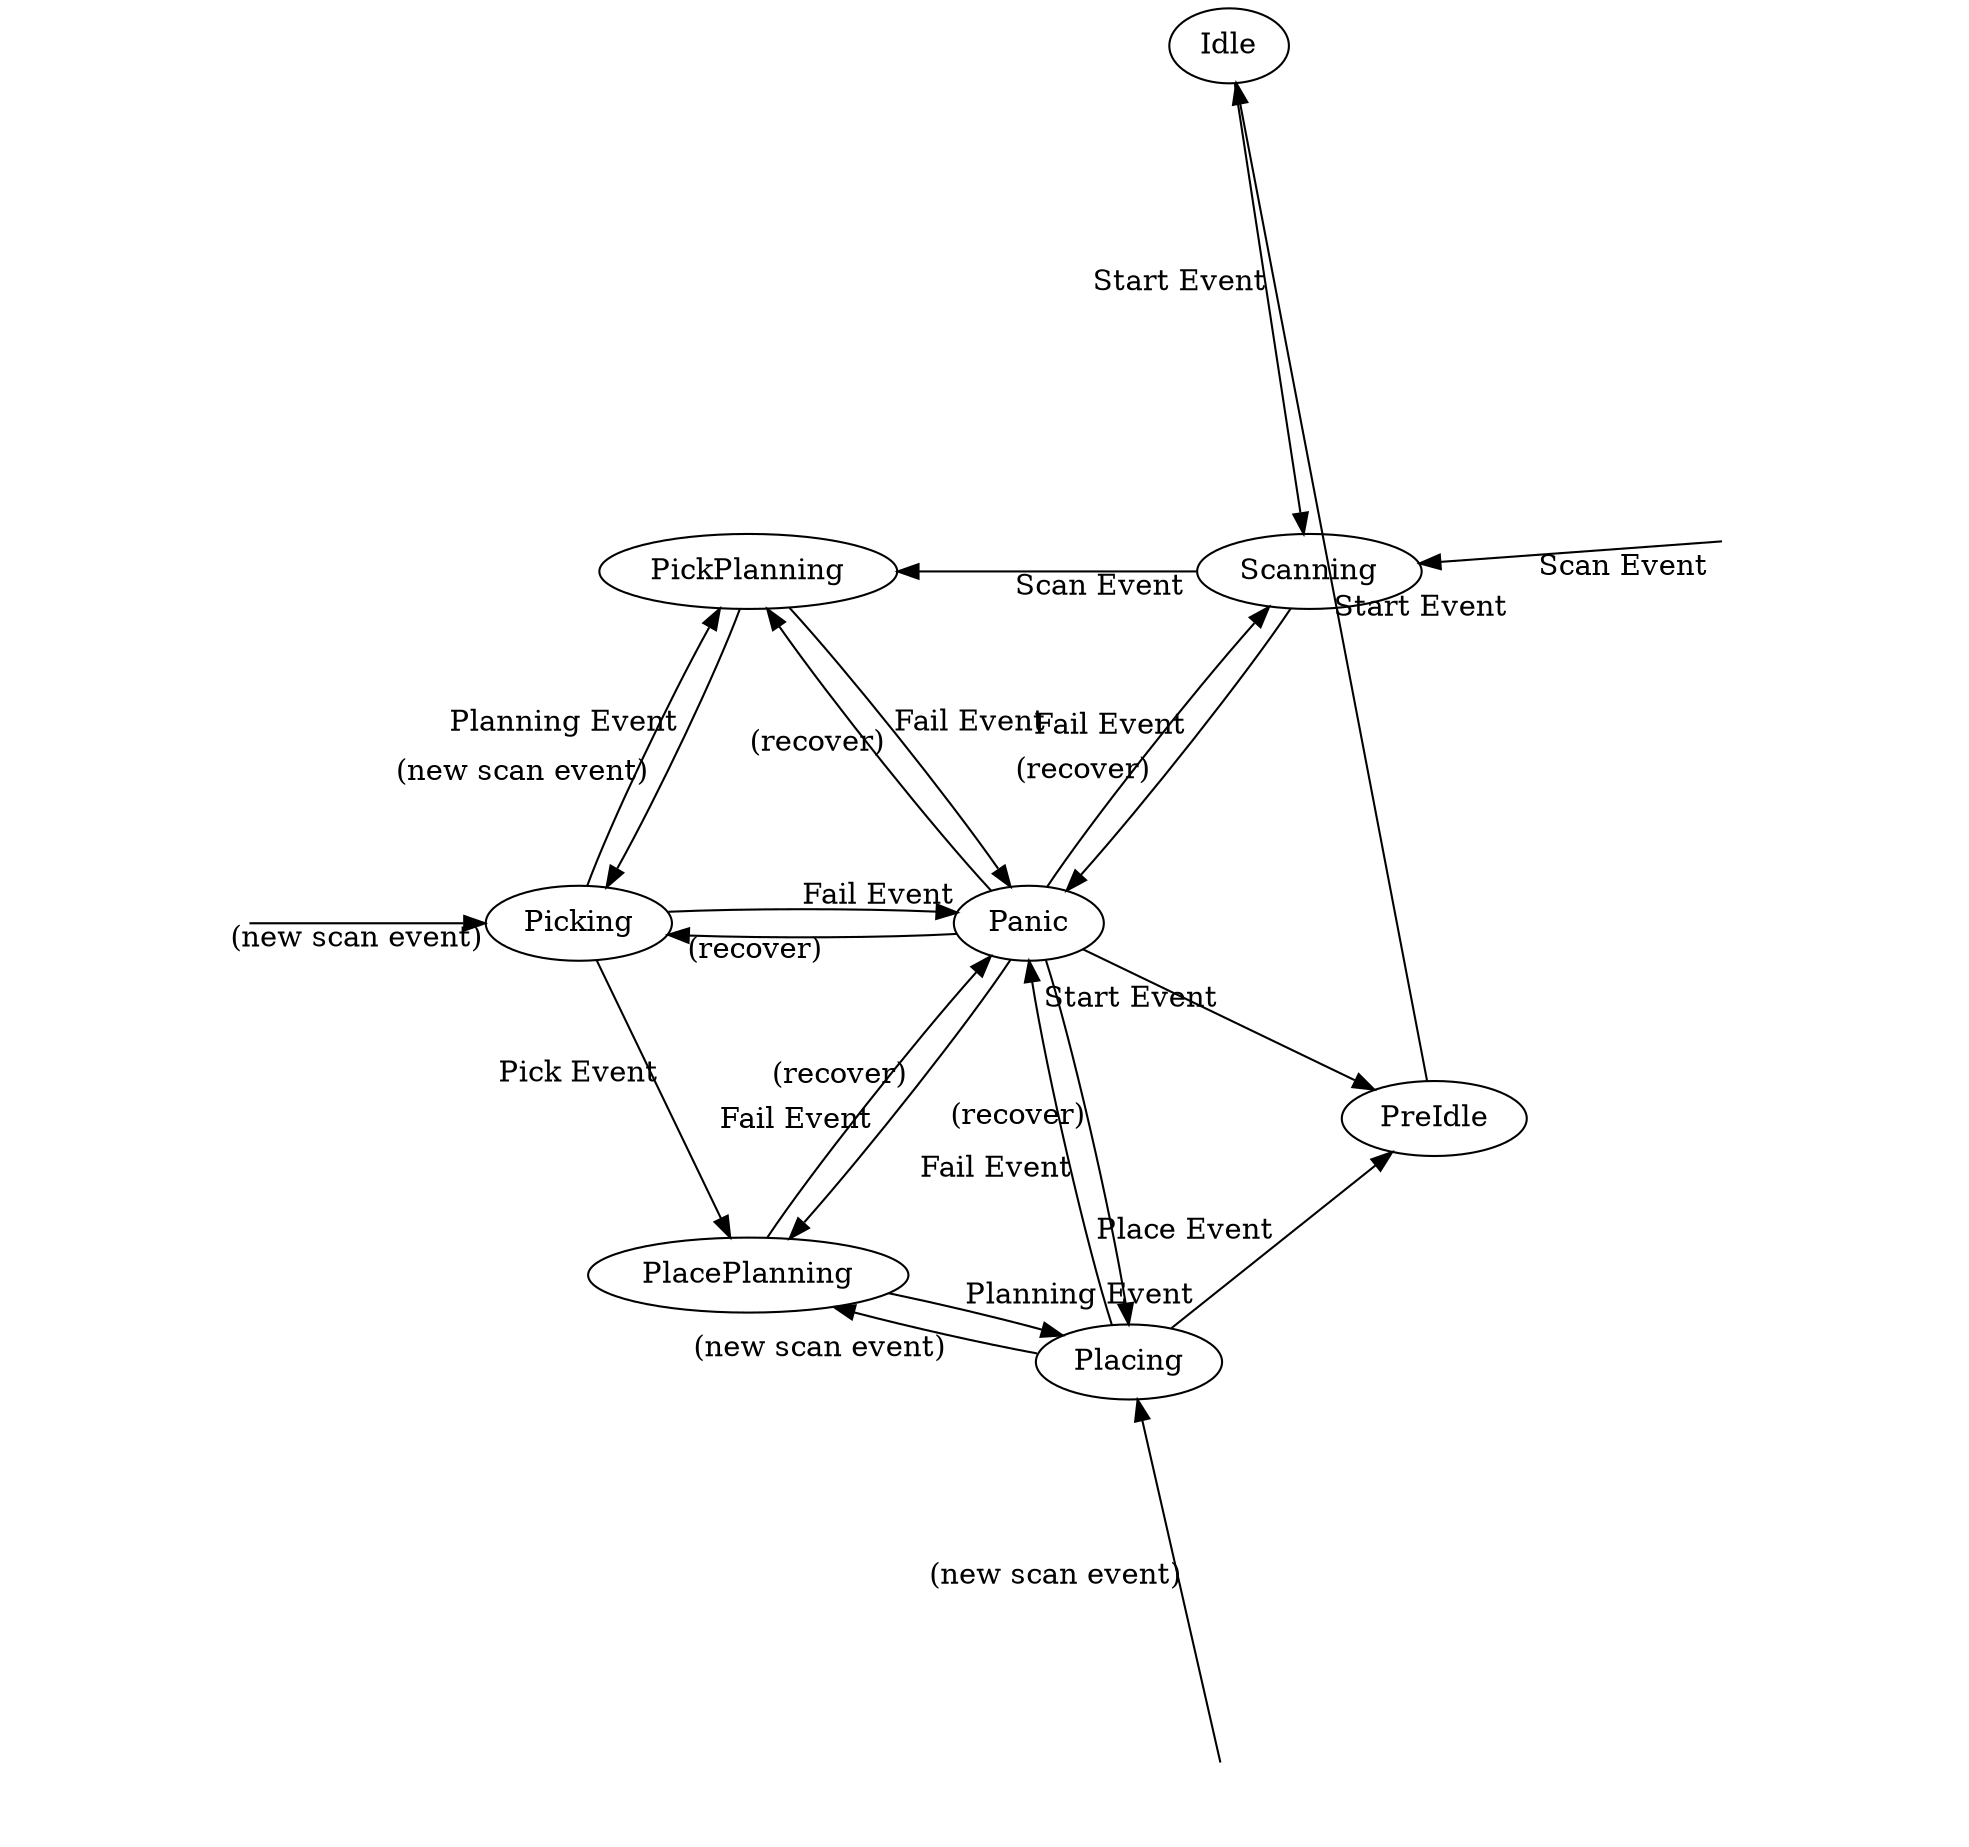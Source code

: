 digraph sm {
    ranksep=3;
    ratio=auto;
    layout=twopi;
    edge [lblstyle="above, sloped"];
    root=Panic;
    inv_node1 [label="inv_node1", style=invis];
    inv_node2 [label="inv_node2", style=invis];
    inv_node3 [label="inv_node3", style=invis];
    Idle -> Scanning [label="Start Event"];
    inv_node3 -> Scanning [label="Scan Event"];
    Scanning -> Panic [label="Fail Event"];
    Panic -> Scanning [label="(recover)"];
    Scanning -> PickPlanning [label="Scan Event"];
    PickPlanning -> Panic [label="Fail Event"];
    Panic -> PickPlanning [label="(recover)"];
    PickPlanning -> Picking [label="Planning Event"];
    inv_node1 -> Picking [label="(new scan event)"];
    Picking -> Panic [label="Fail Event"];
    Panic -> Picking [label="(recover)"];
    Picking -> PickPlanning [label="(new scan event)"];
    Picking -> PlacePlanning [label="Pick Event"];
    PlacePlanning -> Panic [label="Fail Event"];
    Panic -> PlacePlanning [label="(recover)"];
    PlacePlanning -> Placing [label="Planning Event"];
    inv_node2 -> Placing [label="(new scan event)"];
    Placing -> Panic [label="Fail Event"];
    Panic -> Placing [label="(recover)"];
    Placing -> PlacePlanning [label="(new scan event)"];
    Placing -> PreIdle [label="Place Event"];
    Panic -> PreIdle [label="Start Event"];
    PreIdle -> Idle [label="Start Event"];
}

/* To compile, pass through latex, then generate a pdf, then a png for the documentation
$ dot2tex --tikzedgelabel --autosize --crop pick_and_place.dot > pick_and_place.tex
$ pdflatex pick_and_place.tex
$ pdftoppm pick_and_place.pdf pick_and_place -png
*/
